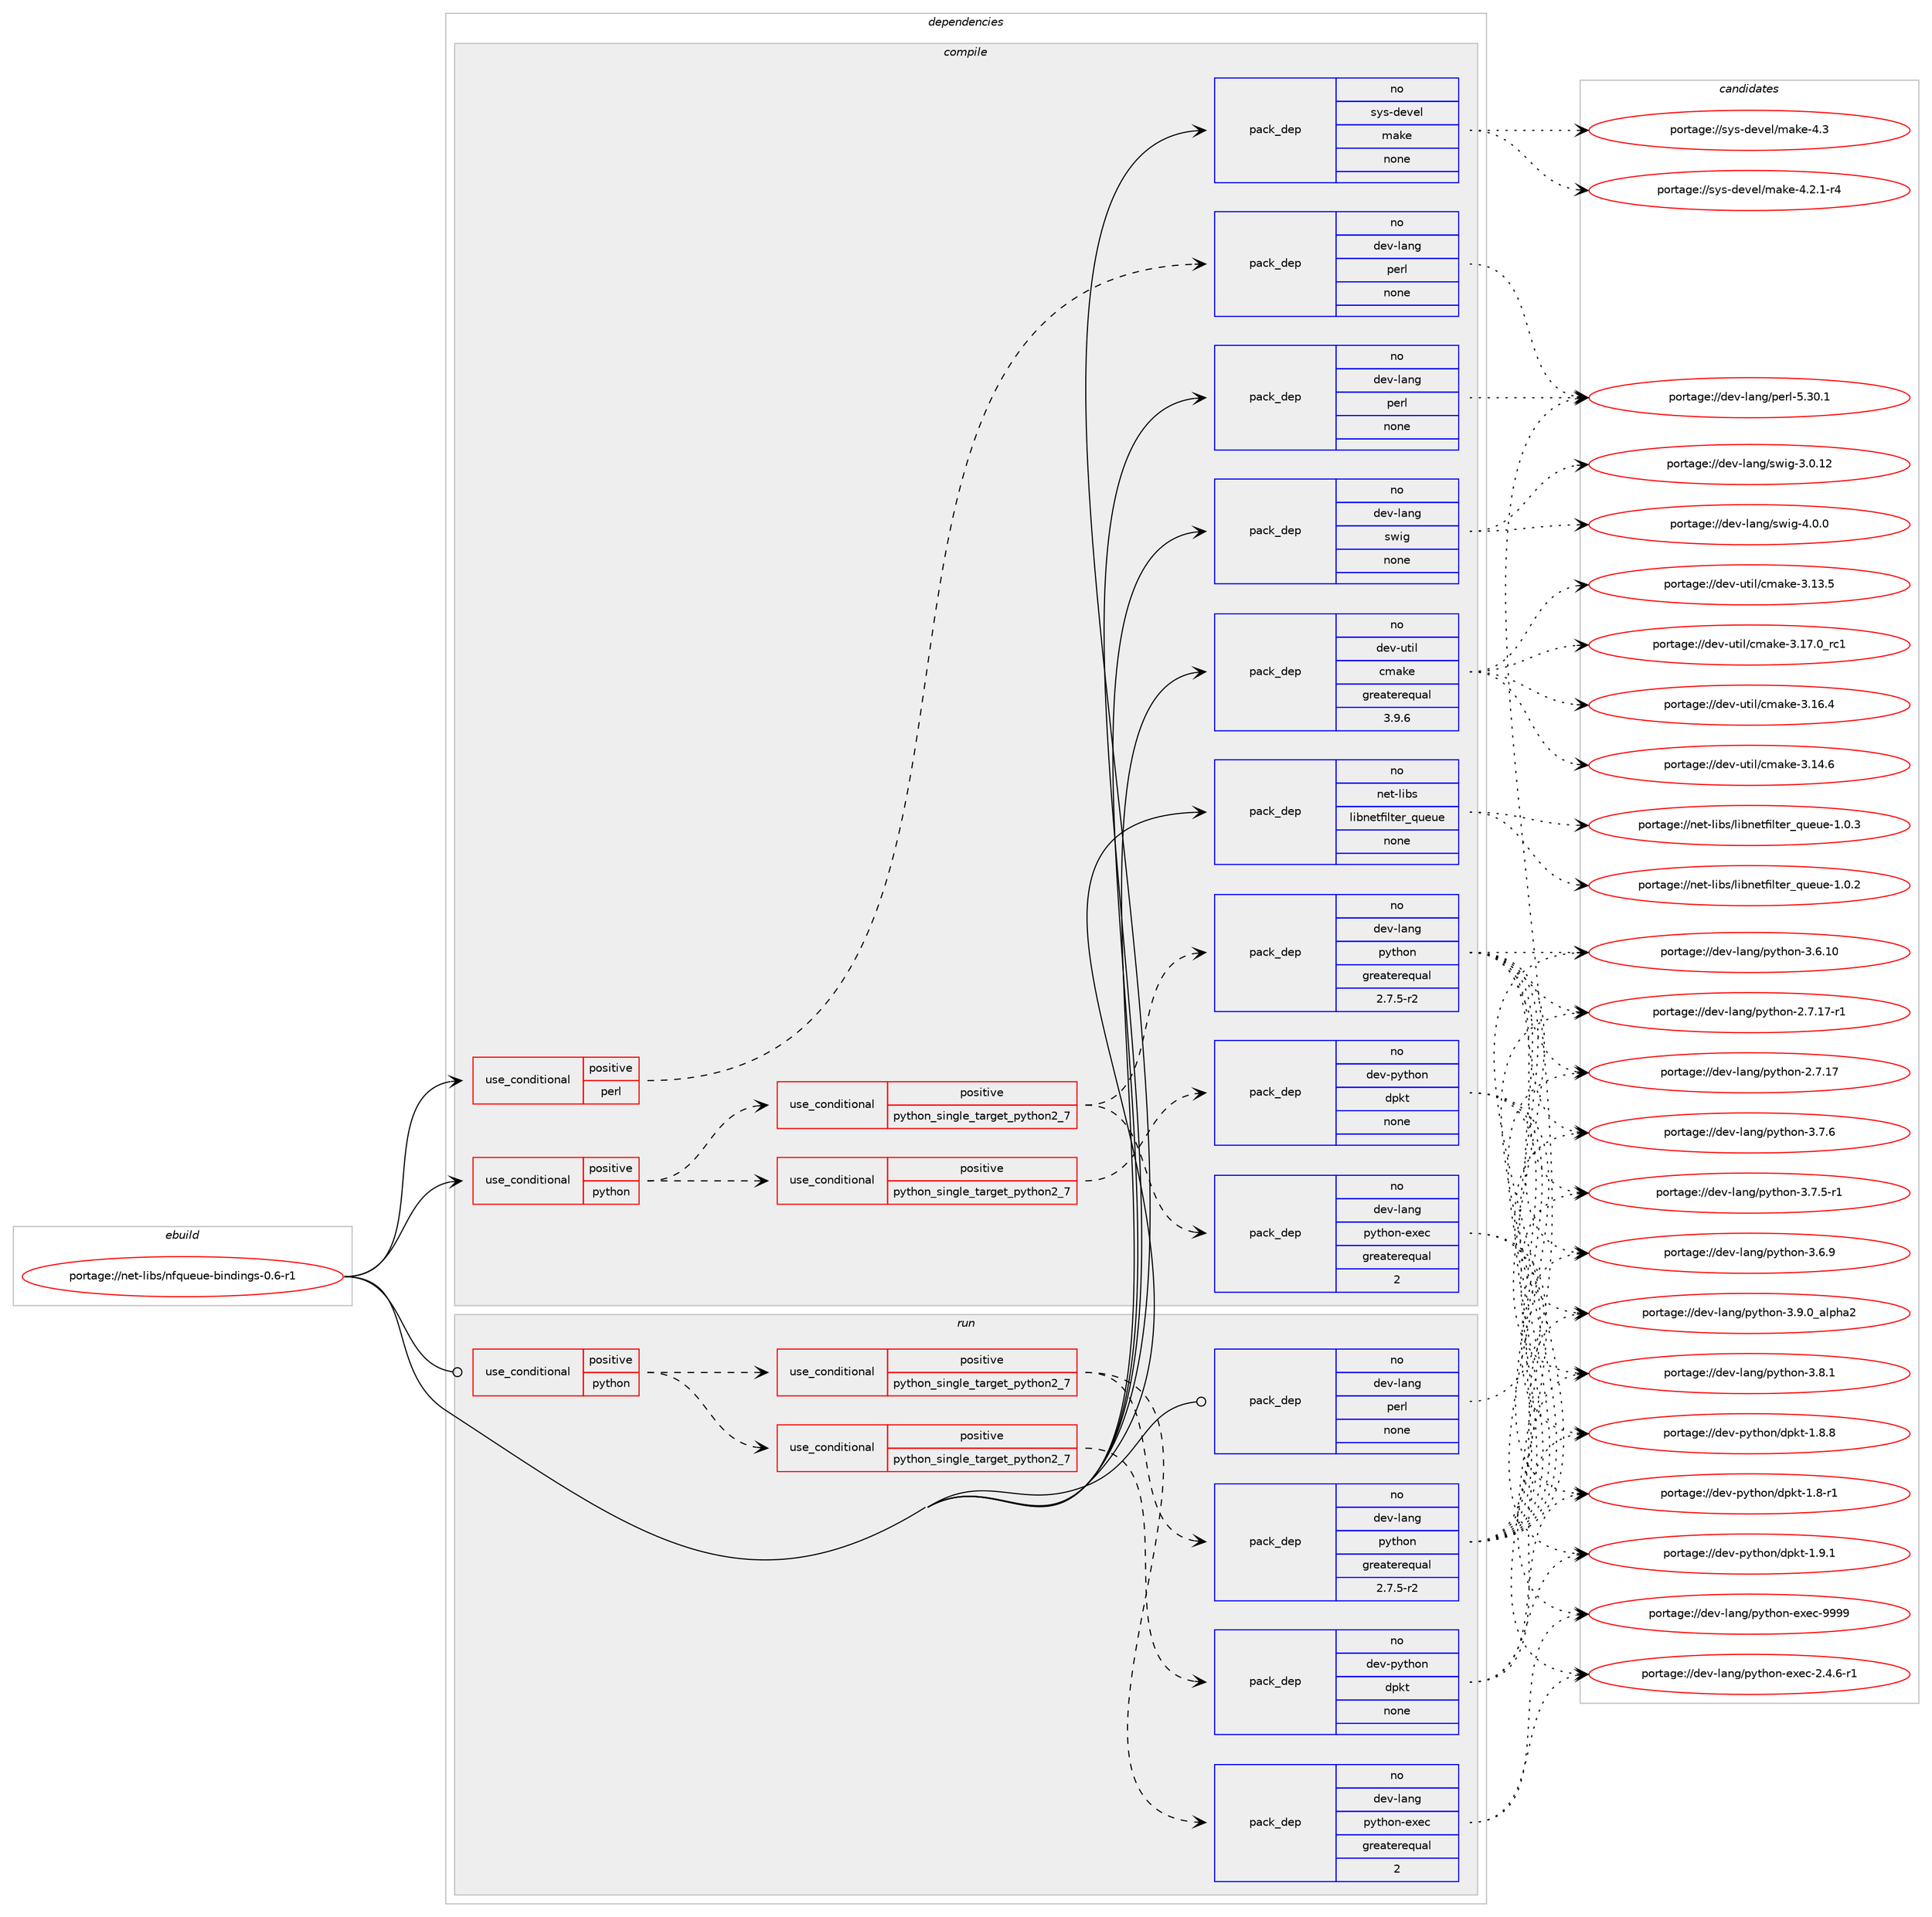digraph prolog {

# *************
# Graph options
# *************

newrank=true;
concentrate=true;
compound=true;
graph [rankdir=LR,fontname=Helvetica,fontsize=10,ranksep=1.5];#, ranksep=2.5, nodesep=0.2];
edge  [arrowhead=vee];
node  [fontname=Helvetica,fontsize=10];

# **********
# The ebuild
# **********

subgraph cluster_leftcol {
color=gray;
rank=same;
label=<<i>ebuild</i>>;
id [label="portage://net-libs/nfqueue-bindings-0.6-r1", color=red, width=4, href="../net-libs/nfqueue-bindings-0.6-r1.svg"];
}

# ****************
# The dependencies
# ****************

subgraph cluster_midcol {
color=gray;
label=<<i>dependencies</i>>;
subgraph cluster_compile {
fillcolor="#eeeeee";
style=filled;
label=<<i>compile</i>>;
subgraph cond25591 {
dependency121613 [label=<<TABLE BORDER="0" CELLBORDER="1" CELLSPACING="0" CELLPADDING="4"><TR><TD ROWSPAN="3" CELLPADDING="10">use_conditional</TD></TR><TR><TD>positive</TD></TR><TR><TD>perl</TD></TR></TABLE>>, shape=none, color=red];
subgraph pack93932 {
dependency121614 [label=<<TABLE BORDER="0" CELLBORDER="1" CELLSPACING="0" CELLPADDING="4" WIDTH="220"><TR><TD ROWSPAN="6" CELLPADDING="30">pack_dep</TD></TR><TR><TD WIDTH="110">no</TD></TR><TR><TD>dev-lang</TD></TR><TR><TD>perl</TD></TR><TR><TD>none</TD></TR><TR><TD></TD></TR></TABLE>>, shape=none, color=blue];
}
dependency121613:e -> dependency121614:w [weight=20,style="dashed",arrowhead="vee"];
}
id:e -> dependency121613:w [weight=20,style="solid",arrowhead="vee"];
subgraph cond25592 {
dependency121615 [label=<<TABLE BORDER="0" CELLBORDER="1" CELLSPACING="0" CELLPADDING="4"><TR><TD ROWSPAN="3" CELLPADDING="10">use_conditional</TD></TR><TR><TD>positive</TD></TR><TR><TD>python</TD></TR></TABLE>>, shape=none, color=red];
subgraph cond25593 {
dependency121616 [label=<<TABLE BORDER="0" CELLBORDER="1" CELLSPACING="0" CELLPADDING="4"><TR><TD ROWSPAN="3" CELLPADDING="10">use_conditional</TD></TR><TR><TD>positive</TD></TR><TR><TD>python_single_target_python2_7</TD></TR></TABLE>>, shape=none, color=red];
subgraph pack93933 {
dependency121617 [label=<<TABLE BORDER="0" CELLBORDER="1" CELLSPACING="0" CELLPADDING="4" WIDTH="220"><TR><TD ROWSPAN="6" CELLPADDING="30">pack_dep</TD></TR><TR><TD WIDTH="110">no</TD></TR><TR><TD>dev-python</TD></TR><TR><TD>dpkt</TD></TR><TR><TD>none</TD></TR><TR><TD></TD></TR></TABLE>>, shape=none, color=blue];
}
dependency121616:e -> dependency121617:w [weight=20,style="dashed",arrowhead="vee"];
}
dependency121615:e -> dependency121616:w [weight=20,style="dashed",arrowhead="vee"];
subgraph cond25594 {
dependency121618 [label=<<TABLE BORDER="0" CELLBORDER="1" CELLSPACING="0" CELLPADDING="4"><TR><TD ROWSPAN="3" CELLPADDING="10">use_conditional</TD></TR><TR><TD>positive</TD></TR><TR><TD>python_single_target_python2_7</TD></TR></TABLE>>, shape=none, color=red];
subgraph pack93934 {
dependency121619 [label=<<TABLE BORDER="0" CELLBORDER="1" CELLSPACING="0" CELLPADDING="4" WIDTH="220"><TR><TD ROWSPAN="6" CELLPADDING="30">pack_dep</TD></TR><TR><TD WIDTH="110">no</TD></TR><TR><TD>dev-lang</TD></TR><TR><TD>python</TD></TR><TR><TD>greaterequal</TD></TR><TR><TD>2.7.5-r2</TD></TR></TABLE>>, shape=none, color=blue];
}
dependency121618:e -> dependency121619:w [weight=20,style="dashed",arrowhead="vee"];
subgraph pack93935 {
dependency121620 [label=<<TABLE BORDER="0" CELLBORDER="1" CELLSPACING="0" CELLPADDING="4" WIDTH="220"><TR><TD ROWSPAN="6" CELLPADDING="30">pack_dep</TD></TR><TR><TD WIDTH="110">no</TD></TR><TR><TD>dev-lang</TD></TR><TR><TD>python-exec</TD></TR><TR><TD>greaterequal</TD></TR><TR><TD>2</TD></TR></TABLE>>, shape=none, color=blue];
}
dependency121618:e -> dependency121620:w [weight=20,style="dashed",arrowhead="vee"];
}
dependency121615:e -> dependency121618:w [weight=20,style="dashed",arrowhead="vee"];
}
id:e -> dependency121615:w [weight=20,style="solid",arrowhead="vee"];
subgraph pack93936 {
dependency121621 [label=<<TABLE BORDER="0" CELLBORDER="1" CELLSPACING="0" CELLPADDING="4" WIDTH="220"><TR><TD ROWSPAN="6" CELLPADDING="30">pack_dep</TD></TR><TR><TD WIDTH="110">no</TD></TR><TR><TD>dev-lang</TD></TR><TR><TD>perl</TD></TR><TR><TD>none</TD></TR><TR><TD></TD></TR></TABLE>>, shape=none, color=blue];
}
id:e -> dependency121621:w [weight=20,style="solid",arrowhead="vee"];
subgraph pack93937 {
dependency121622 [label=<<TABLE BORDER="0" CELLBORDER="1" CELLSPACING="0" CELLPADDING="4" WIDTH="220"><TR><TD ROWSPAN="6" CELLPADDING="30">pack_dep</TD></TR><TR><TD WIDTH="110">no</TD></TR><TR><TD>dev-lang</TD></TR><TR><TD>swig</TD></TR><TR><TD>none</TD></TR><TR><TD></TD></TR></TABLE>>, shape=none, color=blue];
}
id:e -> dependency121622:w [weight=20,style="solid",arrowhead="vee"];
subgraph pack93938 {
dependency121623 [label=<<TABLE BORDER="0" CELLBORDER="1" CELLSPACING="0" CELLPADDING="4" WIDTH="220"><TR><TD ROWSPAN="6" CELLPADDING="30">pack_dep</TD></TR><TR><TD WIDTH="110">no</TD></TR><TR><TD>dev-util</TD></TR><TR><TD>cmake</TD></TR><TR><TD>greaterequal</TD></TR><TR><TD>3.9.6</TD></TR></TABLE>>, shape=none, color=blue];
}
id:e -> dependency121623:w [weight=20,style="solid",arrowhead="vee"];
subgraph pack93939 {
dependency121624 [label=<<TABLE BORDER="0" CELLBORDER="1" CELLSPACING="0" CELLPADDING="4" WIDTH="220"><TR><TD ROWSPAN="6" CELLPADDING="30">pack_dep</TD></TR><TR><TD WIDTH="110">no</TD></TR><TR><TD>net-libs</TD></TR><TR><TD>libnetfilter_queue</TD></TR><TR><TD>none</TD></TR><TR><TD></TD></TR></TABLE>>, shape=none, color=blue];
}
id:e -> dependency121624:w [weight=20,style="solid",arrowhead="vee"];
subgraph pack93940 {
dependency121625 [label=<<TABLE BORDER="0" CELLBORDER="1" CELLSPACING="0" CELLPADDING="4" WIDTH="220"><TR><TD ROWSPAN="6" CELLPADDING="30">pack_dep</TD></TR><TR><TD WIDTH="110">no</TD></TR><TR><TD>sys-devel</TD></TR><TR><TD>make</TD></TR><TR><TD>none</TD></TR><TR><TD></TD></TR></TABLE>>, shape=none, color=blue];
}
id:e -> dependency121625:w [weight=20,style="solid",arrowhead="vee"];
}
subgraph cluster_compileandrun {
fillcolor="#eeeeee";
style=filled;
label=<<i>compile and run</i>>;
}
subgraph cluster_run {
fillcolor="#eeeeee";
style=filled;
label=<<i>run</i>>;
subgraph cond25595 {
dependency121626 [label=<<TABLE BORDER="0" CELLBORDER="1" CELLSPACING="0" CELLPADDING="4"><TR><TD ROWSPAN="3" CELLPADDING="10">use_conditional</TD></TR><TR><TD>positive</TD></TR><TR><TD>python</TD></TR></TABLE>>, shape=none, color=red];
subgraph cond25596 {
dependency121627 [label=<<TABLE BORDER="0" CELLBORDER="1" CELLSPACING="0" CELLPADDING="4"><TR><TD ROWSPAN="3" CELLPADDING="10">use_conditional</TD></TR><TR><TD>positive</TD></TR><TR><TD>python_single_target_python2_7</TD></TR></TABLE>>, shape=none, color=red];
subgraph pack93941 {
dependency121628 [label=<<TABLE BORDER="0" CELLBORDER="1" CELLSPACING="0" CELLPADDING="4" WIDTH="220"><TR><TD ROWSPAN="6" CELLPADDING="30">pack_dep</TD></TR><TR><TD WIDTH="110">no</TD></TR><TR><TD>dev-python</TD></TR><TR><TD>dpkt</TD></TR><TR><TD>none</TD></TR><TR><TD></TD></TR></TABLE>>, shape=none, color=blue];
}
dependency121627:e -> dependency121628:w [weight=20,style="dashed",arrowhead="vee"];
}
dependency121626:e -> dependency121627:w [weight=20,style="dashed",arrowhead="vee"];
subgraph cond25597 {
dependency121629 [label=<<TABLE BORDER="0" CELLBORDER="1" CELLSPACING="0" CELLPADDING="4"><TR><TD ROWSPAN="3" CELLPADDING="10">use_conditional</TD></TR><TR><TD>positive</TD></TR><TR><TD>python_single_target_python2_7</TD></TR></TABLE>>, shape=none, color=red];
subgraph pack93942 {
dependency121630 [label=<<TABLE BORDER="0" CELLBORDER="1" CELLSPACING="0" CELLPADDING="4" WIDTH="220"><TR><TD ROWSPAN="6" CELLPADDING="30">pack_dep</TD></TR><TR><TD WIDTH="110">no</TD></TR><TR><TD>dev-lang</TD></TR><TR><TD>python</TD></TR><TR><TD>greaterequal</TD></TR><TR><TD>2.7.5-r2</TD></TR></TABLE>>, shape=none, color=blue];
}
dependency121629:e -> dependency121630:w [weight=20,style="dashed",arrowhead="vee"];
subgraph pack93943 {
dependency121631 [label=<<TABLE BORDER="0" CELLBORDER="1" CELLSPACING="0" CELLPADDING="4" WIDTH="220"><TR><TD ROWSPAN="6" CELLPADDING="30">pack_dep</TD></TR><TR><TD WIDTH="110">no</TD></TR><TR><TD>dev-lang</TD></TR><TR><TD>python-exec</TD></TR><TR><TD>greaterequal</TD></TR><TR><TD>2</TD></TR></TABLE>>, shape=none, color=blue];
}
dependency121629:e -> dependency121631:w [weight=20,style="dashed",arrowhead="vee"];
}
dependency121626:e -> dependency121629:w [weight=20,style="dashed",arrowhead="vee"];
}
id:e -> dependency121626:w [weight=20,style="solid",arrowhead="odot"];
subgraph pack93944 {
dependency121632 [label=<<TABLE BORDER="0" CELLBORDER="1" CELLSPACING="0" CELLPADDING="4" WIDTH="220"><TR><TD ROWSPAN="6" CELLPADDING="30">pack_dep</TD></TR><TR><TD WIDTH="110">no</TD></TR><TR><TD>dev-lang</TD></TR><TR><TD>perl</TD></TR><TR><TD>none</TD></TR><TR><TD></TD></TR></TABLE>>, shape=none, color=blue];
}
id:e -> dependency121632:w [weight=20,style="solid",arrowhead="odot"];
}
}

# **************
# The candidates
# **************

subgraph cluster_choices {
rank=same;
color=gray;
label=<<i>candidates</i>>;

subgraph choice93932 {
color=black;
nodesep=1;
choice10010111845108971101034711210111410845534651484649 [label="portage://dev-lang/perl-5.30.1", color=red, width=4,href="../dev-lang/perl-5.30.1.svg"];
dependency121614:e -> choice10010111845108971101034711210111410845534651484649:w [style=dotted,weight="100"];
}
subgraph choice93933 {
color=black;
nodesep=1;
choice1001011184511212111610411111047100112107116454946574649 [label="portage://dev-python/dpkt-1.9.1", color=red, width=4,href="../dev-python/dpkt-1.9.1.svg"];
choice1001011184511212111610411111047100112107116454946564656 [label="portage://dev-python/dpkt-1.8.8", color=red, width=4,href="../dev-python/dpkt-1.8.8.svg"];
choice1001011184511212111610411111047100112107116454946564511449 [label="portage://dev-python/dpkt-1.8-r1", color=red, width=4,href="../dev-python/dpkt-1.8-r1.svg"];
dependency121617:e -> choice1001011184511212111610411111047100112107116454946574649:w [style=dotted,weight="100"];
dependency121617:e -> choice1001011184511212111610411111047100112107116454946564656:w [style=dotted,weight="100"];
dependency121617:e -> choice1001011184511212111610411111047100112107116454946564511449:w [style=dotted,weight="100"];
}
subgraph choice93934 {
color=black;
nodesep=1;
choice10010111845108971101034711212111610411111045514657464895971081121049750 [label="portage://dev-lang/python-3.9.0_alpha2", color=red, width=4,href="../dev-lang/python-3.9.0_alpha2.svg"];
choice100101118451089711010347112121116104111110455146564649 [label="portage://dev-lang/python-3.8.1", color=red, width=4,href="../dev-lang/python-3.8.1.svg"];
choice100101118451089711010347112121116104111110455146554654 [label="portage://dev-lang/python-3.7.6", color=red, width=4,href="../dev-lang/python-3.7.6.svg"];
choice1001011184510897110103471121211161041111104551465546534511449 [label="portage://dev-lang/python-3.7.5-r1", color=red, width=4,href="../dev-lang/python-3.7.5-r1.svg"];
choice100101118451089711010347112121116104111110455146544657 [label="portage://dev-lang/python-3.6.9", color=red, width=4,href="../dev-lang/python-3.6.9.svg"];
choice10010111845108971101034711212111610411111045514654464948 [label="portage://dev-lang/python-3.6.10", color=red, width=4,href="../dev-lang/python-3.6.10.svg"];
choice100101118451089711010347112121116104111110455046554649554511449 [label="portage://dev-lang/python-2.7.17-r1", color=red, width=4,href="../dev-lang/python-2.7.17-r1.svg"];
choice10010111845108971101034711212111610411111045504655464955 [label="portage://dev-lang/python-2.7.17", color=red, width=4,href="../dev-lang/python-2.7.17.svg"];
dependency121619:e -> choice10010111845108971101034711212111610411111045514657464895971081121049750:w [style=dotted,weight="100"];
dependency121619:e -> choice100101118451089711010347112121116104111110455146564649:w [style=dotted,weight="100"];
dependency121619:e -> choice100101118451089711010347112121116104111110455146554654:w [style=dotted,weight="100"];
dependency121619:e -> choice1001011184510897110103471121211161041111104551465546534511449:w [style=dotted,weight="100"];
dependency121619:e -> choice100101118451089711010347112121116104111110455146544657:w [style=dotted,weight="100"];
dependency121619:e -> choice10010111845108971101034711212111610411111045514654464948:w [style=dotted,weight="100"];
dependency121619:e -> choice100101118451089711010347112121116104111110455046554649554511449:w [style=dotted,weight="100"];
dependency121619:e -> choice10010111845108971101034711212111610411111045504655464955:w [style=dotted,weight="100"];
}
subgraph choice93935 {
color=black;
nodesep=1;
choice10010111845108971101034711212111610411111045101120101994557575757 [label="portage://dev-lang/python-exec-9999", color=red, width=4,href="../dev-lang/python-exec-9999.svg"];
choice10010111845108971101034711212111610411111045101120101994550465246544511449 [label="portage://dev-lang/python-exec-2.4.6-r1", color=red, width=4,href="../dev-lang/python-exec-2.4.6-r1.svg"];
dependency121620:e -> choice10010111845108971101034711212111610411111045101120101994557575757:w [style=dotted,weight="100"];
dependency121620:e -> choice10010111845108971101034711212111610411111045101120101994550465246544511449:w [style=dotted,weight="100"];
}
subgraph choice93936 {
color=black;
nodesep=1;
choice10010111845108971101034711210111410845534651484649 [label="portage://dev-lang/perl-5.30.1", color=red, width=4,href="../dev-lang/perl-5.30.1.svg"];
dependency121621:e -> choice10010111845108971101034711210111410845534651484649:w [style=dotted,weight="100"];
}
subgraph choice93937 {
color=black;
nodesep=1;
choice100101118451089711010347115119105103455246484648 [label="portage://dev-lang/swig-4.0.0", color=red, width=4,href="../dev-lang/swig-4.0.0.svg"];
choice10010111845108971101034711511910510345514648464950 [label="portage://dev-lang/swig-3.0.12", color=red, width=4,href="../dev-lang/swig-3.0.12.svg"];
dependency121622:e -> choice100101118451089711010347115119105103455246484648:w [style=dotted,weight="100"];
dependency121622:e -> choice10010111845108971101034711511910510345514648464950:w [style=dotted,weight="100"];
}
subgraph choice93938 {
color=black;
nodesep=1;
choice1001011184511711610510847991099710710145514649554648951149949 [label="portage://dev-util/cmake-3.17.0_rc1", color=red, width=4,href="../dev-util/cmake-3.17.0_rc1.svg"];
choice1001011184511711610510847991099710710145514649544652 [label="portage://dev-util/cmake-3.16.4", color=red, width=4,href="../dev-util/cmake-3.16.4.svg"];
choice1001011184511711610510847991099710710145514649524654 [label="portage://dev-util/cmake-3.14.6", color=red, width=4,href="../dev-util/cmake-3.14.6.svg"];
choice1001011184511711610510847991099710710145514649514653 [label="portage://dev-util/cmake-3.13.5", color=red, width=4,href="../dev-util/cmake-3.13.5.svg"];
dependency121623:e -> choice1001011184511711610510847991099710710145514649554648951149949:w [style=dotted,weight="100"];
dependency121623:e -> choice1001011184511711610510847991099710710145514649544652:w [style=dotted,weight="100"];
dependency121623:e -> choice1001011184511711610510847991099710710145514649524654:w [style=dotted,weight="100"];
dependency121623:e -> choice1001011184511711610510847991099710710145514649514653:w [style=dotted,weight="100"];
}
subgraph choice93939 {
color=black;
nodesep=1;
choice1101011164510810598115471081059811010111610210510811610111495113117101117101454946484651 [label="portage://net-libs/libnetfilter_queue-1.0.3", color=red, width=4,href="../net-libs/libnetfilter_queue-1.0.3.svg"];
choice1101011164510810598115471081059811010111610210510811610111495113117101117101454946484650 [label="portage://net-libs/libnetfilter_queue-1.0.2", color=red, width=4,href="../net-libs/libnetfilter_queue-1.0.2.svg"];
dependency121624:e -> choice1101011164510810598115471081059811010111610210510811610111495113117101117101454946484651:w [style=dotted,weight="100"];
dependency121624:e -> choice1101011164510810598115471081059811010111610210510811610111495113117101117101454946484650:w [style=dotted,weight="100"];
}
subgraph choice93940 {
color=black;
nodesep=1;
choice11512111545100101118101108471099710710145524651 [label="portage://sys-devel/make-4.3", color=red, width=4,href="../sys-devel/make-4.3.svg"];
choice1151211154510010111810110847109971071014552465046494511452 [label="portage://sys-devel/make-4.2.1-r4", color=red, width=4,href="../sys-devel/make-4.2.1-r4.svg"];
dependency121625:e -> choice11512111545100101118101108471099710710145524651:w [style=dotted,weight="100"];
dependency121625:e -> choice1151211154510010111810110847109971071014552465046494511452:w [style=dotted,weight="100"];
}
subgraph choice93941 {
color=black;
nodesep=1;
choice1001011184511212111610411111047100112107116454946574649 [label="portage://dev-python/dpkt-1.9.1", color=red, width=4,href="../dev-python/dpkt-1.9.1.svg"];
choice1001011184511212111610411111047100112107116454946564656 [label="portage://dev-python/dpkt-1.8.8", color=red, width=4,href="../dev-python/dpkt-1.8.8.svg"];
choice1001011184511212111610411111047100112107116454946564511449 [label="portage://dev-python/dpkt-1.8-r1", color=red, width=4,href="../dev-python/dpkt-1.8-r1.svg"];
dependency121628:e -> choice1001011184511212111610411111047100112107116454946574649:w [style=dotted,weight="100"];
dependency121628:e -> choice1001011184511212111610411111047100112107116454946564656:w [style=dotted,weight="100"];
dependency121628:e -> choice1001011184511212111610411111047100112107116454946564511449:w [style=dotted,weight="100"];
}
subgraph choice93942 {
color=black;
nodesep=1;
choice10010111845108971101034711212111610411111045514657464895971081121049750 [label="portage://dev-lang/python-3.9.0_alpha2", color=red, width=4,href="../dev-lang/python-3.9.0_alpha2.svg"];
choice100101118451089711010347112121116104111110455146564649 [label="portage://dev-lang/python-3.8.1", color=red, width=4,href="../dev-lang/python-3.8.1.svg"];
choice100101118451089711010347112121116104111110455146554654 [label="portage://dev-lang/python-3.7.6", color=red, width=4,href="../dev-lang/python-3.7.6.svg"];
choice1001011184510897110103471121211161041111104551465546534511449 [label="portage://dev-lang/python-3.7.5-r1", color=red, width=4,href="../dev-lang/python-3.7.5-r1.svg"];
choice100101118451089711010347112121116104111110455146544657 [label="portage://dev-lang/python-3.6.9", color=red, width=4,href="../dev-lang/python-3.6.9.svg"];
choice10010111845108971101034711212111610411111045514654464948 [label="portage://dev-lang/python-3.6.10", color=red, width=4,href="../dev-lang/python-3.6.10.svg"];
choice100101118451089711010347112121116104111110455046554649554511449 [label="portage://dev-lang/python-2.7.17-r1", color=red, width=4,href="../dev-lang/python-2.7.17-r1.svg"];
choice10010111845108971101034711212111610411111045504655464955 [label="portage://dev-lang/python-2.7.17", color=red, width=4,href="../dev-lang/python-2.7.17.svg"];
dependency121630:e -> choice10010111845108971101034711212111610411111045514657464895971081121049750:w [style=dotted,weight="100"];
dependency121630:e -> choice100101118451089711010347112121116104111110455146564649:w [style=dotted,weight="100"];
dependency121630:e -> choice100101118451089711010347112121116104111110455146554654:w [style=dotted,weight="100"];
dependency121630:e -> choice1001011184510897110103471121211161041111104551465546534511449:w [style=dotted,weight="100"];
dependency121630:e -> choice100101118451089711010347112121116104111110455146544657:w [style=dotted,weight="100"];
dependency121630:e -> choice10010111845108971101034711212111610411111045514654464948:w [style=dotted,weight="100"];
dependency121630:e -> choice100101118451089711010347112121116104111110455046554649554511449:w [style=dotted,weight="100"];
dependency121630:e -> choice10010111845108971101034711212111610411111045504655464955:w [style=dotted,weight="100"];
}
subgraph choice93943 {
color=black;
nodesep=1;
choice10010111845108971101034711212111610411111045101120101994557575757 [label="portage://dev-lang/python-exec-9999", color=red, width=4,href="../dev-lang/python-exec-9999.svg"];
choice10010111845108971101034711212111610411111045101120101994550465246544511449 [label="portage://dev-lang/python-exec-2.4.6-r1", color=red, width=4,href="../dev-lang/python-exec-2.4.6-r1.svg"];
dependency121631:e -> choice10010111845108971101034711212111610411111045101120101994557575757:w [style=dotted,weight="100"];
dependency121631:e -> choice10010111845108971101034711212111610411111045101120101994550465246544511449:w [style=dotted,weight="100"];
}
subgraph choice93944 {
color=black;
nodesep=1;
choice10010111845108971101034711210111410845534651484649 [label="portage://dev-lang/perl-5.30.1", color=red, width=4,href="../dev-lang/perl-5.30.1.svg"];
dependency121632:e -> choice10010111845108971101034711210111410845534651484649:w [style=dotted,weight="100"];
}
}

}
